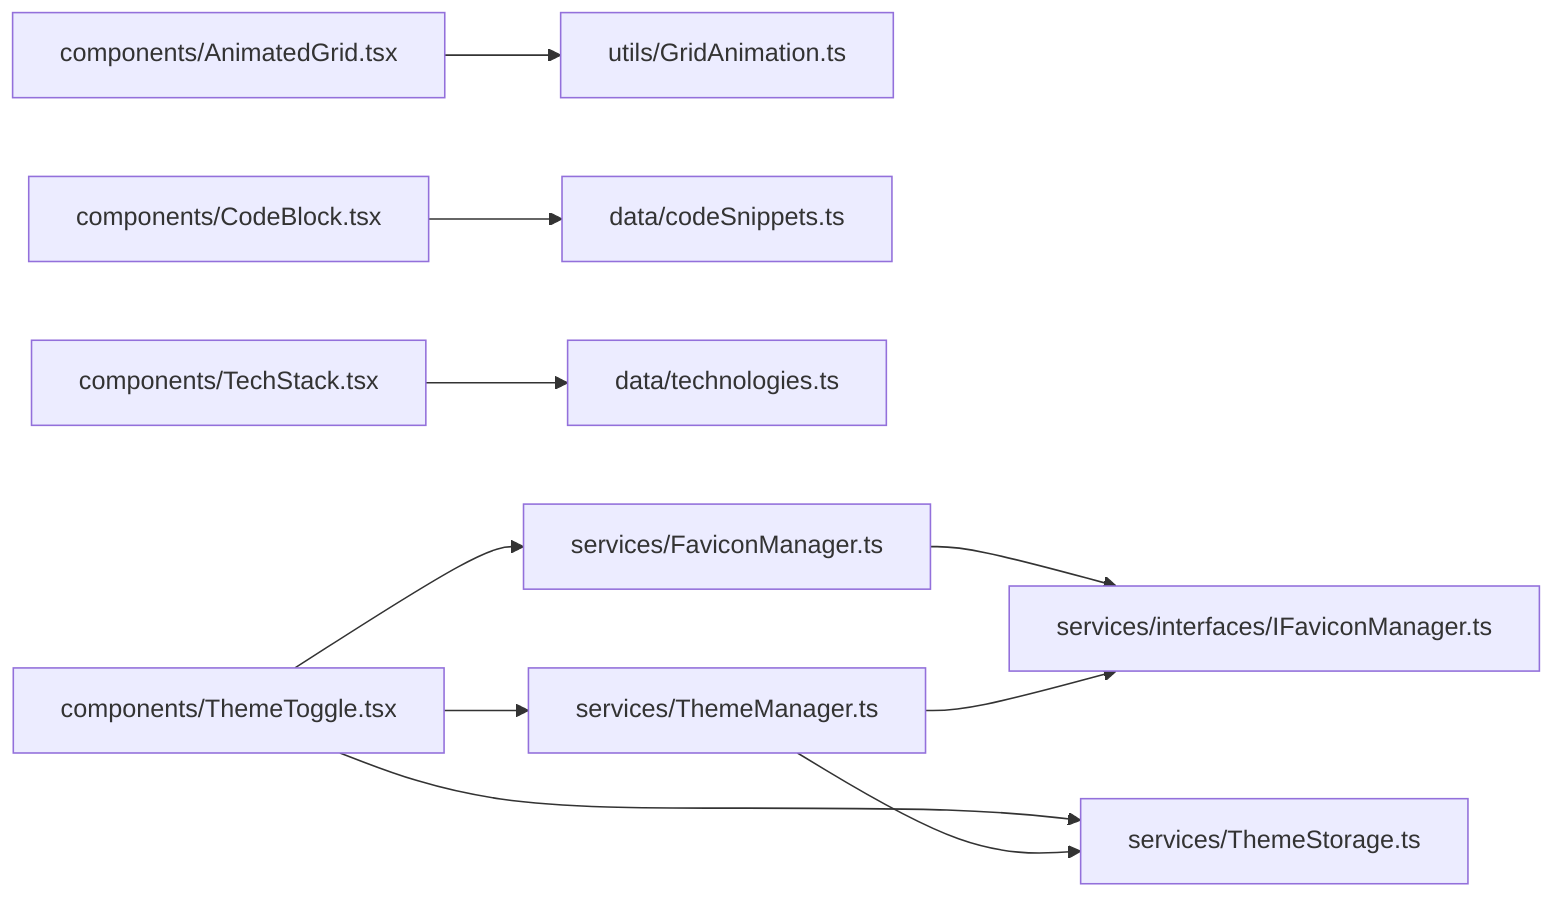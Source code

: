graph LR
  %% Module Dependencies
  %% Generated from madge analysis

  components_AnimatedGrid_tsx[components/AnimatedGrid.tsx] --> utils_GridAnimation_ts[utils/GridAnimation.ts]
  components_CodeBlock_tsx[components/CodeBlock.tsx] --> data_codeSnippets_ts[data/codeSnippets.ts]
  components_TechStack_tsx[components/TechStack.tsx] --> data_technologies_ts[data/technologies.ts]
  components_ThemeToggle_tsx[components/ThemeToggle.tsx] --> services_FaviconManager_ts[services/FaviconManager.ts]
  components_ThemeToggle_tsx[components/ThemeToggle.tsx] --> services_ThemeManager_ts[services/ThemeManager.ts]
  components_ThemeToggle_tsx[components/ThemeToggle.tsx] --> services_ThemeStorage_ts[services/ThemeStorage.ts]
  services_FaviconManager_ts[services/FaviconManager.ts] --> services_interfaces_IFaviconManager_ts[services/interfaces/IFaviconManager.ts]
  services_ThemeManager_ts[services/ThemeManager.ts] --> services_ThemeStorage_ts[services/ThemeStorage.ts]
  services_ThemeManager_ts[services/ThemeManager.ts] --> services_interfaces_IFaviconManager_ts[services/interfaces/IFaviconManager.ts]